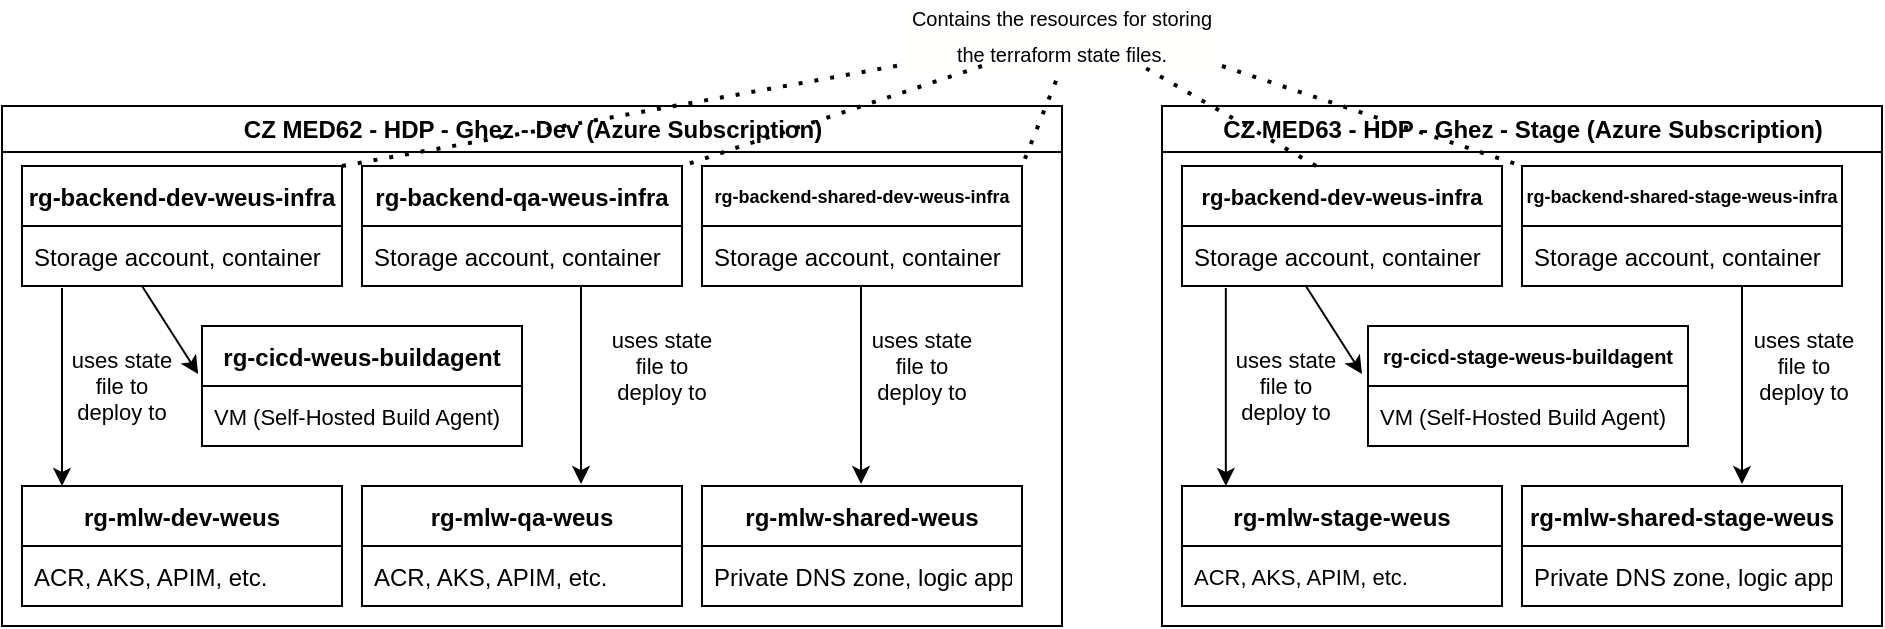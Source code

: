 <mxfile version="20.1.3" type="device"><diagram id="7aSGhhCHXLnnpRzYtOAr" name="Page-1"><mxGraphModel dx="1426" dy="744" grid="1" gridSize="10" guides="1" tooltips="1" connect="1" arrows="1" fold="1" page="1" pageScale="1" pageWidth="827" pageHeight="1169" math="0" shadow="0"><root><mxCell id="0"/><mxCell id="1" parent="0"/><mxCell id="h7RiNU6pD4uSlLKFD7YX-5" value="CZ MED62 - HDP - Ghez - Dev (Azure Subscription)" style="swimlane;fontColor=#000000;html=1;" vertex="1" parent="1"><mxGeometry x="40" y="250" width="530" height="260" as="geometry"/></mxCell><mxCell id="h7RiNU6pD4uSlLKFD7YX-1" value="rg-backend-dev-weus-infra" style="swimlane;fontStyle=1;childLayout=stackLayout;horizontal=1;startSize=30;horizontalStack=0;resizeParent=1;resizeParentMax=0;resizeLast=0;collapsible=1;marginBottom=0;" vertex="1" parent="h7RiNU6pD4uSlLKFD7YX-5"><mxGeometry x="10" y="30" width="160" height="60" as="geometry"><mxRectangle x="340" y="320" width="180" height="30" as="alternateBounds"/></mxGeometry></mxCell><mxCell id="h7RiNU6pD4uSlLKFD7YX-2" value="Storage account, container" style="text;strokeColor=none;fillColor=none;align=left;verticalAlign=middle;spacingLeft=4;spacingRight=4;overflow=hidden;points=[[0,0.5],[1,0.5]];portConstraint=eastwest;rotatable=0;" vertex="1" parent="h7RiNU6pD4uSlLKFD7YX-1"><mxGeometry y="30" width="160" height="30" as="geometry"/></mxCell><mxCell id="h7RiNU6pD4uSlLKFD7YX-8" value="rg-backend-shared-dev-weus-infra" style="swimlane;fontStyle=1;childLayout=stackLayout;horizontal=1;startSize=30;horizontalStack=0;resizeParent=1;resizeParentMax=0;resizeLast=0;collapsible=1;marginBottom=0;fontSize=9;" vertex="1" parent="h7RiNU6pD4uSlLKFD7YX-5"><mxGeometry x="350" y="30" width="160" height="60" as="geometry"><mxRectangle x="340" y="320" width="180" height="30" as="alternateBounds"/></mxGeometry></mxCell><mxCell id="h7RiNU6pD4uSlLKFD7YX-9" value="Storage account, container" style="text;strokeColor=none;fillColor=none;align=left;verticalAlign=middle;spacingLeft=4;spacingRight=4;overflow=hidden;points=[[0,0.5],[1,0.5]];portConstraint=eastwest;rotatable=0;" vertex="1" parent="h7RiNU6pD4uSlLKFD7YX-8"><mxGeometry y="30" width="160" height="30" as="geometry"/></mxCell><mxCell id="h7RiNU6pD4uSlLKFD7YX-11" value="rg-cicd-weus-buildagent" style="swimlane;fontStyle=1;childLayout=stackLayout;horizontal=1;startSize=30;horizontalStack=0;resizeParent=1;resizeParentMax=0;resizeLast=0;collapsible=1;marginBottom=0;" vertex="1" parent="h7RiNU6pD4uSlLKFD7YX-5"><mxGeometry x="100" y="110" width="160" height="60" as="geometry"><mxRectangle x="340" y="320" width="180" height="30" as="alternateBounds"/></mxGeometry></mxCell><mxCell id="h7RiNU6pD4uSlLKFD7YX-12" value="VM (Self-Hosted Build Agent)" style="text;strokeColor=none;fillColor=none;align=left;verticalAlign=middle;spacingLeft=4;spacingRight=4;overflow=hidden;points=[[0,0.5],[1,0.5]];portConstraint=eastwest;rotatable=0;fontSize=11;" vertex="1" parent="h7RiNU6pD4uSlLKFD7YX-11"><mxGeometry y="30" width="160" height="30" as="geometry"/></mxCell><mxCell id="h7RiNU6pD4uSlLKFD7YX-18" value="rg-mlw-dev-weus" style="swimlane;fontStyle=1;childLayout=stackLayout;horizontal=1;startSize=30;horizontalStack=0;resizeParent=1;resizeParentMax=0;resizeLast=0;collapsible=1;marginBottom=0;" vertex="1" parent="h7RiNU6pD4uSlLKFD7YX-5"><mxGeometry x="10" y="190" width="160" height="60" as="geometry"><mxRectangle x="340" y="320" width="180" height="30" as="alternateBounds"/></mxGeometry></mxCell><mxCell id="h7RiNU6pD4uSlLKFD7YX-19" value="ACR, AKS, APIM, etc." style="text;strokeColor=none;fillColor=none;align=left;verticalAlign=middle;spacingLeft=4;spacingRight=4;overflow=hidden;points=[[0,0.5],[1,0.5]];portConstraint=eastwest;rotatable=0;" vertex="1" parent="h7RiNU6pD4uSlLKFD7YX-18"><mxGeometry y="30" width="160" height="30" as="geometry"/></mxCell><mxCell id="h7RiNU6pD4uSlLKFD7YX-21" value="rg-backend-qa-weus-infra" style="swimlane;fontStyle=1;childLayout=stackLayout;horizontal=1;startSize=30;horizontalStack=0;resizeParent=1;resizeParentMax=0;resizeLast=0;collapsible=1;marginBottom=0;" vertex="1" parent="h7RiNU6pD4uSlLKFD7YX-5"><mxGeometry x="180" y="30" width="160" height="60" as="geometry"><mxRectangle x="340" y="320" width="180" height="30" as="alternateBounds"/></mxGeometry></mxCell><mxCell id="h7RiNU6pD4uSlLKFD7YX-22" value="Storage account, container" style="text;strokeColor=none;fillColor=none;align=left;verticalAlign=middle;spacingLeft=4;spacingRight=4;overflow=hidden;points=[[0,0.5],[1,0.5]];portConstraint=eastwest;rotatable=0;" vertex="1" parent="h7RiNU6pD4uSlLKFD7YX-21"><mxGeometry y="30" width="160" height="30" as="geometry"/></mxCell><mxCell id="h7RiNU6pD4uSlLKFD7YX-24" value="rg-mlw-qa-weus" style="swimlane;fontStyle=1;childLayout=stackLayout;horizontal=1;startSize=30;horizontalStack=0;resizeParent=1;resizeParentMax=0;resizeLast=0;collapsible=1;marginBottom=0;" vertex="1" parent="h7RiNU6pD4uSlLKFD7YX-5"><mxGeometry x="180" y="190" width="160" height="60" as="geometry"><mxRectangle x="340" y="320" width="180" height="30" as="alternateBounds"/></mxGeometry></mxCell><mxCell id="h7RiNU6pD4uSlLKFD7YX-25" value="ACR, AKS, APIM, etc." style="text;strokeColor=none;fillColor=none;align=left;verticalAlign=middle;spacingLeft=4;spacingRight=4;overflow=hidden;points=[[0,0.5],[1,0.5]];portConstraint=eastwest;rotatable=0;" vertex="1" parent="h7RiNU6pD4uSlLKFD7YX-24"><mxGeometry y="30" width="160" height="30" as="geometry"/></mxCell><mxCell id="h7RiNU6pD4uSlLKFD7YX-43" value="rg-mlw-shared-weus" style="swimlane;fontStyle=1;childLayout=stackLayout;horizontal=1;startSize=30;horizontalStack=0;resizeParent=1;resizeParentMax=0;resizeLast=0;collapsible=1;marginBottom=0;" vertex="1" parent="h7RiNU6pD4uSlLKFD7YX-5"><mxGeometry x="350" y="190" width="160" height="60" as="geometry"><mxRectangle x="340" y="320" width="180" height="30" as="alternateBounds"/></mxGeometry></mxCell><mxCell id="h7RiNU6pD4uSlLKFD7YX-44" value="Private DNS zone, logic app" style="text;strokeColor=none;fillColor=none;align=left;verticalAlign=middle;spacingLeft=4;spacingRight=4;overflow=hidden;points=[[0,0.5],[1,0.5]];portConstraint=eastwest;rotatable=0;" vertex="1" parent="h7RiNU6pD4uSlLKFD7YX-43"><mxGeometry y="30" width="160" height="30" as="geometry"/></mxCell><mxCell id="h7RiNU6pD4uSlLKFD7YX-49" value="" style="endArrow=classic;html=1;rounded=0;fontFamily=Helvetica;fontSize=11;fontColor=#000000;exitX=0.25;exitY=1.033;exitDx=0;exitDy=0;exitPerimeter=0;entryX=0.25;entryY=0;entryDx=0;entryDy=0;" edge="1" parent="h7RiNU6pD4uSlLKFD7YX-5"><mxGeometry width="50" height="50" relative="1" as="geometry"><mxPoint x="30" y="90.99" as="sourcePoint"/><mxPoint x="30" y="190" as="targetPoint"/></mxGeometry></mxCell><mxCell id="h7RiNU6pD4uSlLKFD7YX-50" value="" style="endArrow=classic;html=1;rounded=0;fontFamily=Helvetica;fontSize=11;fontColor=#000000;exitX=0.25;exitY=1.033;exitDx=0;exitDy=0;exitPerimeter=0;entryX=-0.012;entryY=0.4;entryDx=0;entryDy=0;entryPerimeter=0;" edge="1" parent="h7RiNU6pD4uSlLKFD7YX-5" target="h7RiNU6pD4uSlLKFD7YX-11"><mxGeometry width="50" height="50" relative="1" as="geometry"><mxPoint x="70" y="90" as="sourcePoint"/><mxPoint x="70" y="189.01" as="targetPoint"/></mxGeometry></mxCell><mxCell id="h7RiNU6pD4uSlLKFD7YX-51" value="" style="endArrow=classic;html=1;rounded=0;fontFamily=Helvetica;fontSize=11;fontColor=#000000;exitX=0.25;exitY=1.033;exitDx=0;exitDy=0;exitPerimeter=0;entryX=0.25;entryY=0;entryDx=0;entryDy=0;" edge="1" parent="h7RiNU6pD4uSlLKFD7YX-5"><mxGeometry width="50" height="50" relative="1" as="geometry"><mxPoint x="289.5" y="90" as="sourcePoint"/><mxPoint x="289.5" y="189.01" as="targetPoint"/></mxGeometry></mxCell><mxCell id="h7RiNU6pD4uSlLKFD7YX-52" value="" style="endArrow=classic;html=1;rounded=0;fontFamily=Helvetica;fontSize=11;fontColor=#000000;exitX=0.25;exitY=1.033;exitDx=0;exitDy=0;exitPerimeter=0;entryX=0.25;entryY=0;entryDx=0;entryDy=0;" edge="1" parent="h7RiNU6pD4uSlLKFD7YX-5"><mxGeometry width="50" height="50" relative="1" as="geometry"><mxPoint x="429.5" y="90" as="sourcePoint"/><mxPoint x="429.5" y="189.01" as="targetPoint"/></mxGeometry></mxCell><mxCell id="h7RiNU6pD4uSlLKFD7YX-53" value="uses state file to deploy to" style="text;html=1;strokeColor=none;fillColor=none;align=center;verticalAlign=middle;whiteSpace=wrap;rounded=0;fontFamily=Helvetica;fontSize=11;fontColor=#000000;" vertex="1" parent="h7RiNU6pD4uSlLKFD7YX-5"><mxGeometry x="430" y="115" width="60" height="30" as="geometry"/></mxCell><mxCell id="h7RiNU6pD4uSlLKFD7YX-54" value="uses state file to deploy to" style="text;html=1;strokeColor=none;fillColor=none;align=center;verticalAlign=middle;whiteSpace=wrap;rounded=0;fontFamily=Helvetica;fontSize=11;fontColor=#000000;" vertex="1" parent="h7RiNU6pD4uSlLKFD7YX-5"><mxGeometry x="300" y="115" width="60" height="30" as="geometry"/></mxCell><mxCell id="h7RiNU6pD4uSlLKFD7YX-55" value="uses state file to deploy to" style="text;html=1;strokeColor=none;fillColor=none;align=center;verticalAlign=middle;whiteSpace=wrap;rounded=0;fontFamily=Helvetica;fontSize=11;fontColor=#000000;" vertex="1" parent="h7RiNU6pD4uSlLKFD7YX-5"><mxGeometry x="30" y="125" width="60" height="30" as="geometry"/></mxCell><mxCell id="h7RiNU6pD4uSlLKFD7YX-14" value="" style="endArrow=none;dashed=1;html=1;dashPattern=1 3;strokeWidth=2;rounded=0;fontSize=10;entryX=1;entryY=0;entryDx=0;entryDy=0;startArrow=none;exitX=0.5;exitY=1;exitDx=0;exitDy=0;" edge="1" parent="1" source="h7RiNU6pD4uSlLKFD7YX-16" target="h7RiNU6pD4uSlLKFD7YX-8"><mxGeometry width="50" height="50" relative="1" as="geometry"><mxPoint x="410" y="220" as="sourcePoint"/><mxPoint x="440" y="360" as="targetPoint"/></mxGeometry></mxCell><mxCell id="h7RiNU6pD4uSlLKFD7YX-15" value="" style="endArrow=none;dashed=1;html=1;dashPattern=1 3;strokeWidth=2;rounded=0;fontSize=10;exitX=1;exitY=0;exitDx=0;exitDy=0;" edge="1" parent="1" source="h7RiNU6pD4uSlLKFD7YX-1" target="h7RiNU6pD4uSlLKFD7YX-16"><mxGeometry width="50" height="50" relative="1" as="geometry"><mxPoint x="390" y="410" as="sourcePoint"/><mxPoint x="430" y="210" as="targetPoint"/></mxGeometry></mxCell><mxCell id="h7RiNU6pD4uSlLKFD7YX-16" value="&lt;div style=&quot;background-color: rgb(255, 255, 254); line-height: 18px;&quot;&gt;&lt;font style=&quot;font-size: 10px;&quot;&gt;Contains the resources for storing the terraform state files.&lt;/font&gt;&lt;/div&gt;" style="text;html=1;strokeColor=none;fillColor=none;align=center;verticalAlign=middle;whiteSpace=wrap;rounded=0;fontSize=10;" vertex="1" parent="1"><mxGeometry x="490" y="200" width="160" height="30" as="geometry"/></mxCell><mxCell id="h7RiNU6pD4uSlLKFD7YX-23" value="" style="endArrow=none;dashed=1;html=1;dashPattern=1 3;strokeWidth=2;rounded=0;fontSize=10;entryX=1;entryY=0;entryDx=0;entryDy=0;startArrow=none;exitX=0.25;exitY=1;exitDx=0;exitDy=0;" edge="1" parent="1" source="h7RiNU6pD4uSlLKFD7YX-16" target="h7RiNU6pD4uSlLKFD7YX-21"><mxGeometry width="50" height="50" relative="1" as="geometry"><mxPoint x="530" y="240" as="sourcePoint"/><mxPoint x="390" y="335" as="targetPoint"/></mxGeometry></mxCell><mxCell id="h7RiNU6pD4uSlLKFD7YX-26" value="CZ MED63 - HDP - Ghez - Stage (Azure Subscription)" style="swimlane;html=1;" vertex="1" parent="1"><mxGeometry x="620" y="250" width="360" height="260" as="geometry"/></mxCell><mxCell id="h7RiNU6pD4uSlLKFD7YX-27" value="rg-backend-dev-weus-infra" style="swimlane;fontStyle=1;childLayout=stackLayout;horizontal=1;startSize=30;horizontalStack=0;resizeParent=1;resizeParentMax=0;resizeLast=0;collapsible=1;marginBottom=0;fontSize=11;" vertex="1" parent="h7RiNU6pD4uSlLKFD7YX-26"><mxGeometry x="10" y="30" width="160" height="60" as="geometry"><mxRectangle x="340" y="320" width="180" height="30" as="alternateBounds"/></mxGeometry></mxCell><mxCell id="h7RiNU6pD4uSlLKFD7YX-28" value="Storage account, container" style="text;strokeColor=none;fillColor=none;align=left;verticalAlign=middle;spacingLeft=4;spacingRight=4;overflow=hidden;points=[[0,0.5],[1,0.5]];portConstraint=eastwest;rotatable=0;" vertex="1" parent="h7RiNU6pD4uSlLKFD7YX-27"><mxGeometry y="30" width="160" height="30" as="geometry"/></mxCell><mxCell id="h7RiNU6pD4uSlLKFD7YX-29" value="rg-backend-shared-stage-weus-infra" style="swimlane;fontStyle=1;childLayout=stackLayout;horizontal=1;startSize=30;horizontalStack=0;resizeParent=1;resizeParentMax=0;resizeLast=0;collapsible=1;marginBottom=0;fontSize=9;" vertex="1" parent="h7RiNU6pD4uSlLKFD7YX-26"><mxGeometry x="180" y="30" width="160" height="60" as="geometry"><mxRectangle x="340" y="320" width="180" height="30" as="alternateBounds"/></mxGeometry></mxCell><mxCell id="h7RiNU6pD4uSlLKFD7YX-30" value="Storage account, container" style="text;strokeColor=none;fillColor=none;align=left;verticalAlign=middle;spacingLeft=4;spacingRight=4;overflow=hidden;points=[[0,0.5],[1,0.5]];portConstraint=eastwest;rotatable=0;" vertex="1" parent="h7RiNU6pD4uSlLKFD7YX-29"><mxGeometry y="30" width="160" height="30" as="geometry"/></mxCell><mxCell id="h7RiNU6pD4uSlLKFD7YX-31" value="rg-mlw-stage-weus" style="swimlane;fontStyle=1;childLayout=stackLayout;horizontal=1;startSize=30;horizontalStack=0;resizeParent=1;resizeParentMax=0;resizeLast=0;collapsible=1;marginBottom=0;" vertex="1" parent="h7RiNU6pD4uSlLKFD7YX-26"><mxGeometry x="10" y="190" width="160" height="60" as="geometry"><mxRectangle x="340" y="320" width="180" height="30" as="alternateBounds"/></mxGeometry></mxCell><mxCell id="h7RiNU6pD4uSlLKFD7YX-32" value="ACR, AKS, APIM, etc." style="text;strokeColor=none;fillColor=none;align=left;verticalAlign=middle;spacingLeft=4;spacingRight=4;overflow=hidden;points=[[0,0.5],[1,0.5]];portConstraint=eastwest;rotatable=0;fontSize=11;" vertex="1" parent="h7RiNU6pD4uSlLKFD7YX-31"><mxGeometry y="30" width="160" height="30" as="geometry"/></mxCell><mxCell id="h7RiNU6pD4uSlLKFD7YX-33" value="rg-mlw-shared-stage-weus" style="swimlane;fontStyle=1;childLayout=stackLayout;horizontal=1;startSize=30;horizontalStack=0;resizeParent=1;resizeParentMax=0;resizeLast=0;collapsible=1;marginBottom=0;" vertex="1" parent="h7RiNU6pD4uSlLKFD7YX-26"><mxGeometry x="180" y="190" width="160" height="60" as="geometry"><mxRectangle x="340" y="320" width="180" height="30" as="alternateBounds"/></mxGeometry></mxCell><mxCell id="h7RiNU6pD4uSlLKFD7YX-34" value="Private DNS zone, logic app" style="text;strokeColor=none;fillColor=none;align=left;verticalAlign=middle;spacingLeft=4;spacingRight=4;overflow=hidden;points=[[0,0.5],[1,0.5]];portConstraint=eastwest;rotatable=0;" vertex="1" parent="h7RiNU6pD4uSlLKFD7YX-33"><mxGeometry y="30" width="160" height="30" as="geometry"/></mxCell><mxCell id="h7RiNU6pD4uSlLKFD7YX-46" value="rg-cicd-stage-weus-buildagent" style="swimlane;fontStyle=1;childLayout=stackLayout;horizontal=1;startSize=30;horizontalStack=0;resizeParent=1;resizeParentMax=0;resizeLast=0;collapsible=1;marginBottom=0;fontSize=10;" vertex="1" parent="h7RiNU6pD4uSlLKFD7YX-26"><mxGeometry x="103" y="110" width="160" height="60" as="geometry"><mxRectangle x="340" y="320" width="180" height="30" as="alternateBounds"/></mxGeometry></mxCell><mxCell id="h7RiNU6pD4uSlLKFD7YX-47" value="VM (Self-Hosted Build Agent)" style="text;strokeColor=none;fillColor=none;align=left;verticalAlign=middle;spacingLeft=4;spacingRight=4;overflow=hidden;points=[[0,0.5],[1,0.5]];portConstraint=eastwest;rotatable=0;fontSize=11;" vertex="1" parent="h7RiNU6pD4uSlLKFD7YX-46"><mxGeometry y="30" width="160" height="30" as="geometry"/></mxCell><mxCell id="h7RiNU6pD4uSlLKFD7YX-56" value="" style="endArrow=classic;html=1;rounded=0;fontFamily=Helvetica;fontSize=11;fontColor=#000000;exitX=0.25;exitY=1.033;exitDx=0;exitDy=0;exitPerimeter=0;entryX=0.25;entryY=0;entryDx=0;entryDy=0;" edge="1" parent="h7RiNU6pD4uSlLKFD7YX-26"><mxGeometry width="50" height="50" relative="1" as="geometry"><mxPoint x="290" y="90" as="sourcePoint"/><mxPoint x="290" y="189.01" as="targetPoint"/></mxGeometry></mxCell><mxCell id="h7RiNU6pD4uSlLKFD7YX-57" value="uses state file to deploy to" style="text;html=1;strokeColor=none;fillColor=none;align=center;verticalAlign=middle;whiteSpace=wrap;rounded=0;fontFamily=Helvetica;fontSize=11;fontColor=#000000;" vertex="1" parent="h7RiNU6pD4uSlLKFD7YX-26"><mxGeometry x="290.5" y="115" width="60" height="30" as="geometry"/></mxCell><mxCell id="h7RiNU6pD4uSlLKFD7YX-58" value="" style="endArrow=classic;html=1;rounded=0;fontFamily=Helvetica;fontSize=11;fontColor=#000000;exitX=0.25;exitY=1.033;exitDx=0;exitDy=0;exitPerimeter=0;entryX=0.25;entryY=0;entryDx=0;entryDy=0;" edge="1" parent="h7RiNU6pD4uSlLKFD7YX-26"><mxGeometry width="50" height="50" relative="1" as="geometry"><mxPoint x="31.92" y="90.99" as="sourcePoint"/><mxPoint x="31.92" y="190" as="targetPoint"/></mxGeometry></mxCell><mxCell id="h7RiNU6pD4uSlLKFD7YX-59" value="" style="endArrow=classic;html=1;rounded=0;fontFamily=Helvetica;fontSize=11;fontColor=#000000;exitX=0.25;exitY=1.033;exitDx=0;exitDy=0;exitPerimeter=0;entryX=-0.012;entryY=0.4;entryDx=0;entryDy=0;entryPerimeter=0;" edge="1" parent="h7RiNU6pD4uSlLKFD7YX-26"><mxGeometry width="50" height="50" relative="1" as="geometry"><mxPoint x="71.92" y="90" as="sourcePoint"/><mxPoint x="100.0" y="134" as="targetPoint"/></mxGeometry></mxCell><mxCell id="h7RiNU6pD4uSlLKFD7YX-60" value="uses state file to deploy to" style="text;html=1;strokeColor=none;fillColor=none;align=center;verticalAlign=middle;whiteSpace=wrap;rounded=0;fontFamily=Helvetica;fontSize=11;fontColor=#000000;" vertex="1" parent="h7RiNU6pD4uSlLKFD7YX-26"><mxGeometry x="31.92" y="125" width="60" height="30" as="geometry"/></mxCell><mxCell id="h7RiNU6pD4uSlLKFD7YX-39" value="" style="endArrow=none;dashed=1;html=1;dashPattern=1 3;strokeWidth=2;rounded=0;fontSize=10;entryX=0;entryY=0;entryDx=0;entryDy=0;startArrow=none;exitX=1;exitY=1;exitDx=0;exitDy=0;" edge="1" parent="1" target="h7RiNU6pD4uSlLKFD7YX-29" source="h7RiNU6pD4uSlLKFD7YX-16"><mxGeometry width="50" height="50" relative="1" as="geometry"><mxPoint x="670" y="230" as="sourcePoint"/><mxPoint x="980" y="360" as="targetPoint"/></mxGeometry></mxCell><mxCell id="h7RiNU6pD4uSlLKFD7YX-40" value="" style="endArrow=none;dashed=1;html=1;dashPattern=1 3;strokeWidth=2;rounded=0;fontSize=10;exitX=0.419;exitY=0;exitDx=0;exitDy=0;exitPerimeter=0;entryX=0.75;entryY=1;entryDx=0;entryDy=0;" edge="1" parent="1" source="h7RiNU6pD4uSlLKFD7YX-27" target="h7RiNU6pD4uSlLKFD7YX-16"><mxGeometry width="50" height="50" relative="1" as="geometry"><mxPoint x="930" y="410" as="sourcePoint"/><mxPoint x="610" y="240" as="targetPoint"/></mxGeometry></mxCell></root></mxGraphModel></diagram></mxfile>